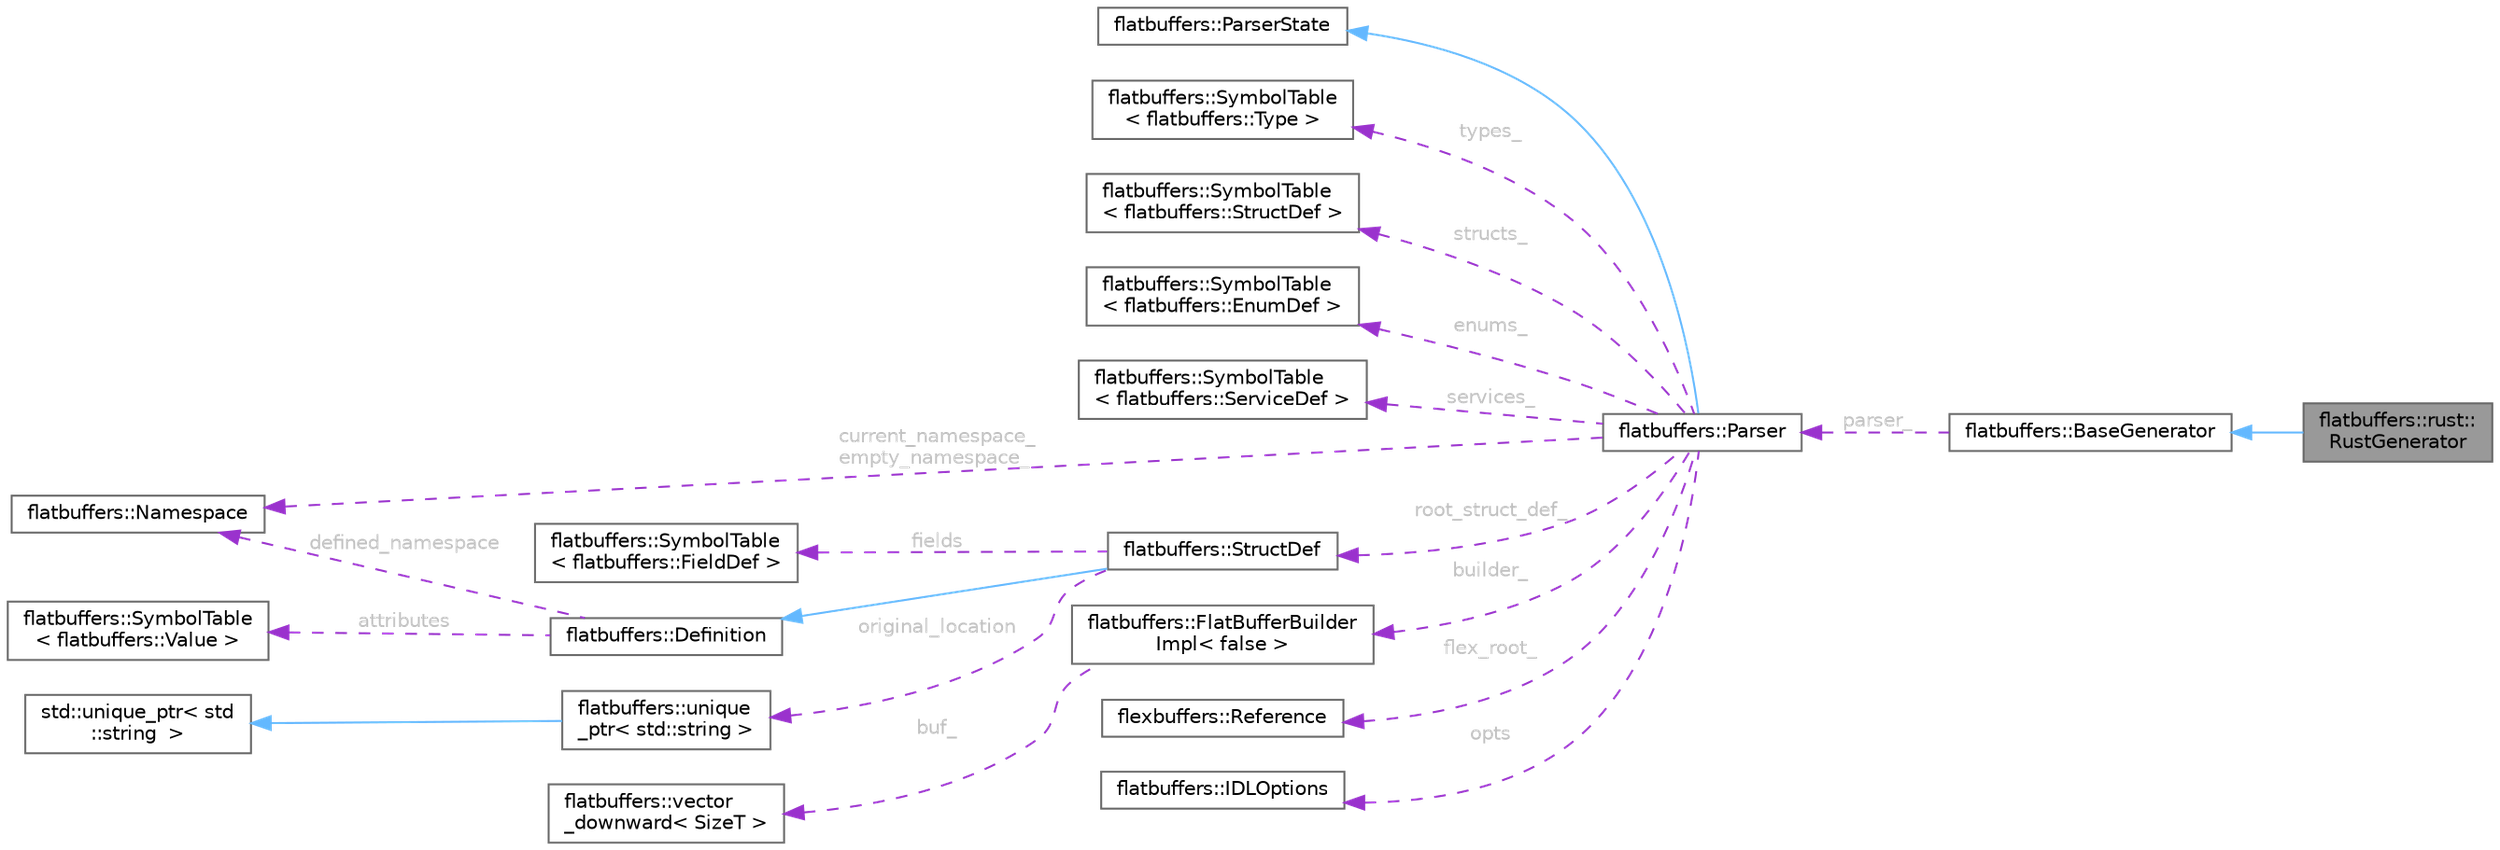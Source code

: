 digraph "flatbuffers::rust::RustGenerator"
{
 // LATEX_PDF_SIZE
  bgcolor="transparent";
  edge [fontname=Helvetica,fontsize=10,labelfontname=Helvetica,labelfontsize=10];
  node [fontname=Helvetica,fontsize=10,shape=box,height=0.2,width=0.4];
  rankdir="LR";
  Node1 [id="Node000001",label="flatbuffers::rust::\lRustGenerator",height=0.2,width=0.4,color="gray40", fillcolor="grey60", style="filled", fontcolor="black",tooltip=" "];
  Node2 -> Node1 [id="edge1_Node000001_Node000002",dir="back",color="steelblue1",style="solid",tooltip=" "];
  Node2 [id="Node000002",label="flatbuffers::BaseGenerator",height=0.2,width=0.4,color="gray40", fillcolor="white", style="filled",URL="$classflatbuffers_1_1BaseGenerator.html",tooltip=" "];
  Node3 -> Node2 [id="edge2_Node000002_Node000003",dir="back",color="darkorchid3",style="dashed",tooltip=" ",label=" parser_",fontcolor="grey" ];
  Node3 [id="Node000003",label="flatbuffers::Parser",height=0.2,width=0.4,color="gray40", fillcolor="white", style="filled",URL="$classflatbuffers_1_1Parser.html",tooltip=" "];
  Node4 -> Node3 [id="edge3_Node000003_Node000004",dir="back",color="steelblue1",style="solid",tooltip=" "];
  Node4 [id="Node000004",label="flatbuffers::ParserState",height=0.2,width=0.4,color="gray40", fillcolor="white", style="filled",URL="$structflatbuffers_1_1ParserState.html",tooltip=" "];
  Node5 -> Node3 [id="edge4_Node000003_Node000005",dir="back",color="darkorchid3",style="dashed",tooltip=" ",label=" types_",fontcolor="grey" ];
  Node5 [id="Node000005",label="flatbuffers::SymbolTable\l\< flatbuffers::Type \>",height=0.2,width=0.4,color="gray40", fillcolor="white", style="filled",URL="$classflatbuffers_1_1SymbolTable.html",tooltip=" "];
  Node6 -> Node3 [id="edge5_Node000003_Node000006",dir="back",color="darkorchid3",style="dashed",tooltip=" ",label=" structs_",fontcolor="grey" ];
  Node6 [id="Node000006",label="flatbuffers::SymbolTable\l\< flatbuffers::StructDef \>",height=0.2,width=0.4,color="gray40", fillcolor="white", style="filled",URL="$classflatbuffers_1_1SymbolTable.html",tooltip=" "];
  Node7 -> Node3 [id="edge6_Node000003_Node000007",dir="back",color="darkorchid3",style="dashed",tooltip=" ",label=" enums_",fontcolor="grey" ];
  Node7 [id="Node000007",label="flatbuffers::SymbolTable\l\< flatbuffers::EnumDef \>",height=0.2,width=0.4,color="gray40", fillcolor="white", style="filled",URL="$classflatbuffers_1_1SymbolTable.html",tooltip=" "];
  Node8 -> Node3 [id="edge7_Node000003_Node000008",dir="back",color="darkorchid3",style="dashed",tooltip=" ",label=" services_",fontcolor="grey" ];
  Node8 [id="Node000008",label="flatbuffers::SymbolTable\l\< flatbuffers::ServiceDef \>",height=0.2,width=0.4,color="gray40", fillcolor="white", style="filled",URL="$classflatbuffers_1_1SymbolTable.html",tooltip=" "];
  Node9 -> Node3 [id="edge8_Node000003_Node000009",dir="back",color="darkorchid3",style="dashed",tooltip=" ",label=" current_namespace_\nempty_namespace_",fontcolor="grey" ];
  Node9 [id="Node000009",label="flatbuffers::Namespace",height=0.2,width=0.4,color="gray40", fillcolor="white", style="filled",URL="$structflatbuffers_1_1Namespace.html",tooltip=" "];
  Node10 -> Node3 [id="edge9_Node000003_Node000010",dir="back",color="darkorchid3",style="dashed",tooltip=" ",label=" builder_",fontcolor="grey" ];
  Node10 [id="Node000010",label="flatbuffers::FlatBufferBuilder\lImpl\< false \>",height=0.2,width=0.4,color="gray40", fillcolor="white", style="filled",URL="$classflatbuffers_1_1FlatBufferBuilderImpl.html",tooltip=" "];
  Node11 -> Node10 [id="edge10_Node000010_Node000011",dir="back",color="darkorchid3",style="dashed",tooltip=" ",label=" buf_",fontcolor="grey" ];
  Node11 [id="Node000011",label="flatbuffers::vector\l_downward\< SizeT \>",height=0.2,width=0.4,color="gray40", fillcolor="white", style="filled",URL="$classflatbuffers_1_1vector__downward.html",tooltip=" "];
  Node12 -> Node3 [id="edge11_Node000003_Node000012",dir="back",color="darkorchid3",style="dashed",tooltip=" ",label=" flex_root_",fontcolor="grey" ];
  Node12 [id="Node000012",label="flexbuffers::Reference",height=0.2,width=0.4,color="gray40", fillcolor="white", style="filled",URL="$classflexbuffers_1_1Reference.html",tooltip=" "];
  Node13 -> Node3 [id="edge12_Node000003_Node000013",dir="back",color="darkorchid3",style="dashed",tooltip=" ",label=" root_struct_def_",fontcolor="grey" ];
  Node13 [id="Node000013",label="flatbuffers::StructDef",height=0.2,width=0.4,color="gray40", fillcolor="white", style="filled",URL="$structflatbuffers_1_1StructDef.html",tooltip=" "];
  Node14 -> Node13 [id="edge13_Node000013_Node000014",dir="back",color="steelblue1",style="solid",tooltip=" "];
  Node14 [id="Node000014",label="flatbuffers::Definition",height=0.2,width=0.4,color="gray40", fillcolor="white", style="filled",URL="$structflatbuffers_1_1Definition.html",tooltip=" "];
  Node15 -> Node14 [id="edge14_Node000014_Node000015",dir="back",color="darkorchid3",style="dashed",tooltip=" ",label=" attributes",fontcolor="grey" ];
  Node15 [id="Node000015",label="flatbuffers::SymbolTable\l\< flatbuffers::Value \>",height=0.2,width=0.4,color="gray40", fillcolor="white", style="filled",URL="$classflatbuffers_1_1SymbolTable.html",tooltip=" "];
  Node9 -> Node14 [id="edge15_Node000014_Node000009",dir="back",color="darkorchid3",style="dashed",tooltip=" ",label=" defined_namespace",fontcolor="grey" ];
  Node16 -> Node13 [id="edge16_Node000013_Node000016",dir="back",color="darkorchid3",style="dashed",tooltip=" ",label=" fields",fontcolor="grey" ];
  Node16 [id="Node000016",label="flatbuffers::SymbolTable\l\< flatbuffers::FieldDef \>",height=0.2,width=0.4,color="gray40", fillcolor="white", style="filled",URL="$classflatbuffers_1_1SymbolTable.html",tooltip=" "];
  Node17 -> Node13 [id="edge17_Node000013_Node000017",dir="back",color="darkorchid3",style="dashed",tooltip=" ",label=" original_location",fontcolor="grey" ];
  Node17 [id="Node000017",label="flatbuffers::unique\l_ptr\< std::string \>",height=0.2,width=0.4,color="gray40", fillcolor="white", style="filled",URL="$classflatbuffers_1_1unique__ptr.html",tooltip=" "];
  Node18 -> Node17 [id="edge18_Node000017_Node000018",dir="back",color="steelblue1",style="solid",tooltip=" "];
  Node18 [id="Node000018",label="std::unique_ptr\< std\l::string  \>",height=0.2,width=0.4,color="gray40", fillcolor="white", style="filled",tooltip=" "];
  Node19 -> Node3 [id="edge19_Node000003_Node000019",dir="back",color="darkorchid3",style="dashed",tooltip=" ",label=" opts",fontcolor="grey" ];
  Node19 [id="Node000019",label="flatbuffers::IDLOptions",height=0.2,width=0.4,color="gray40", fillcolor="white", style="filled",URL="$structflatbuffers_1_1IDLOptions.html",tooltip=" "];
}
